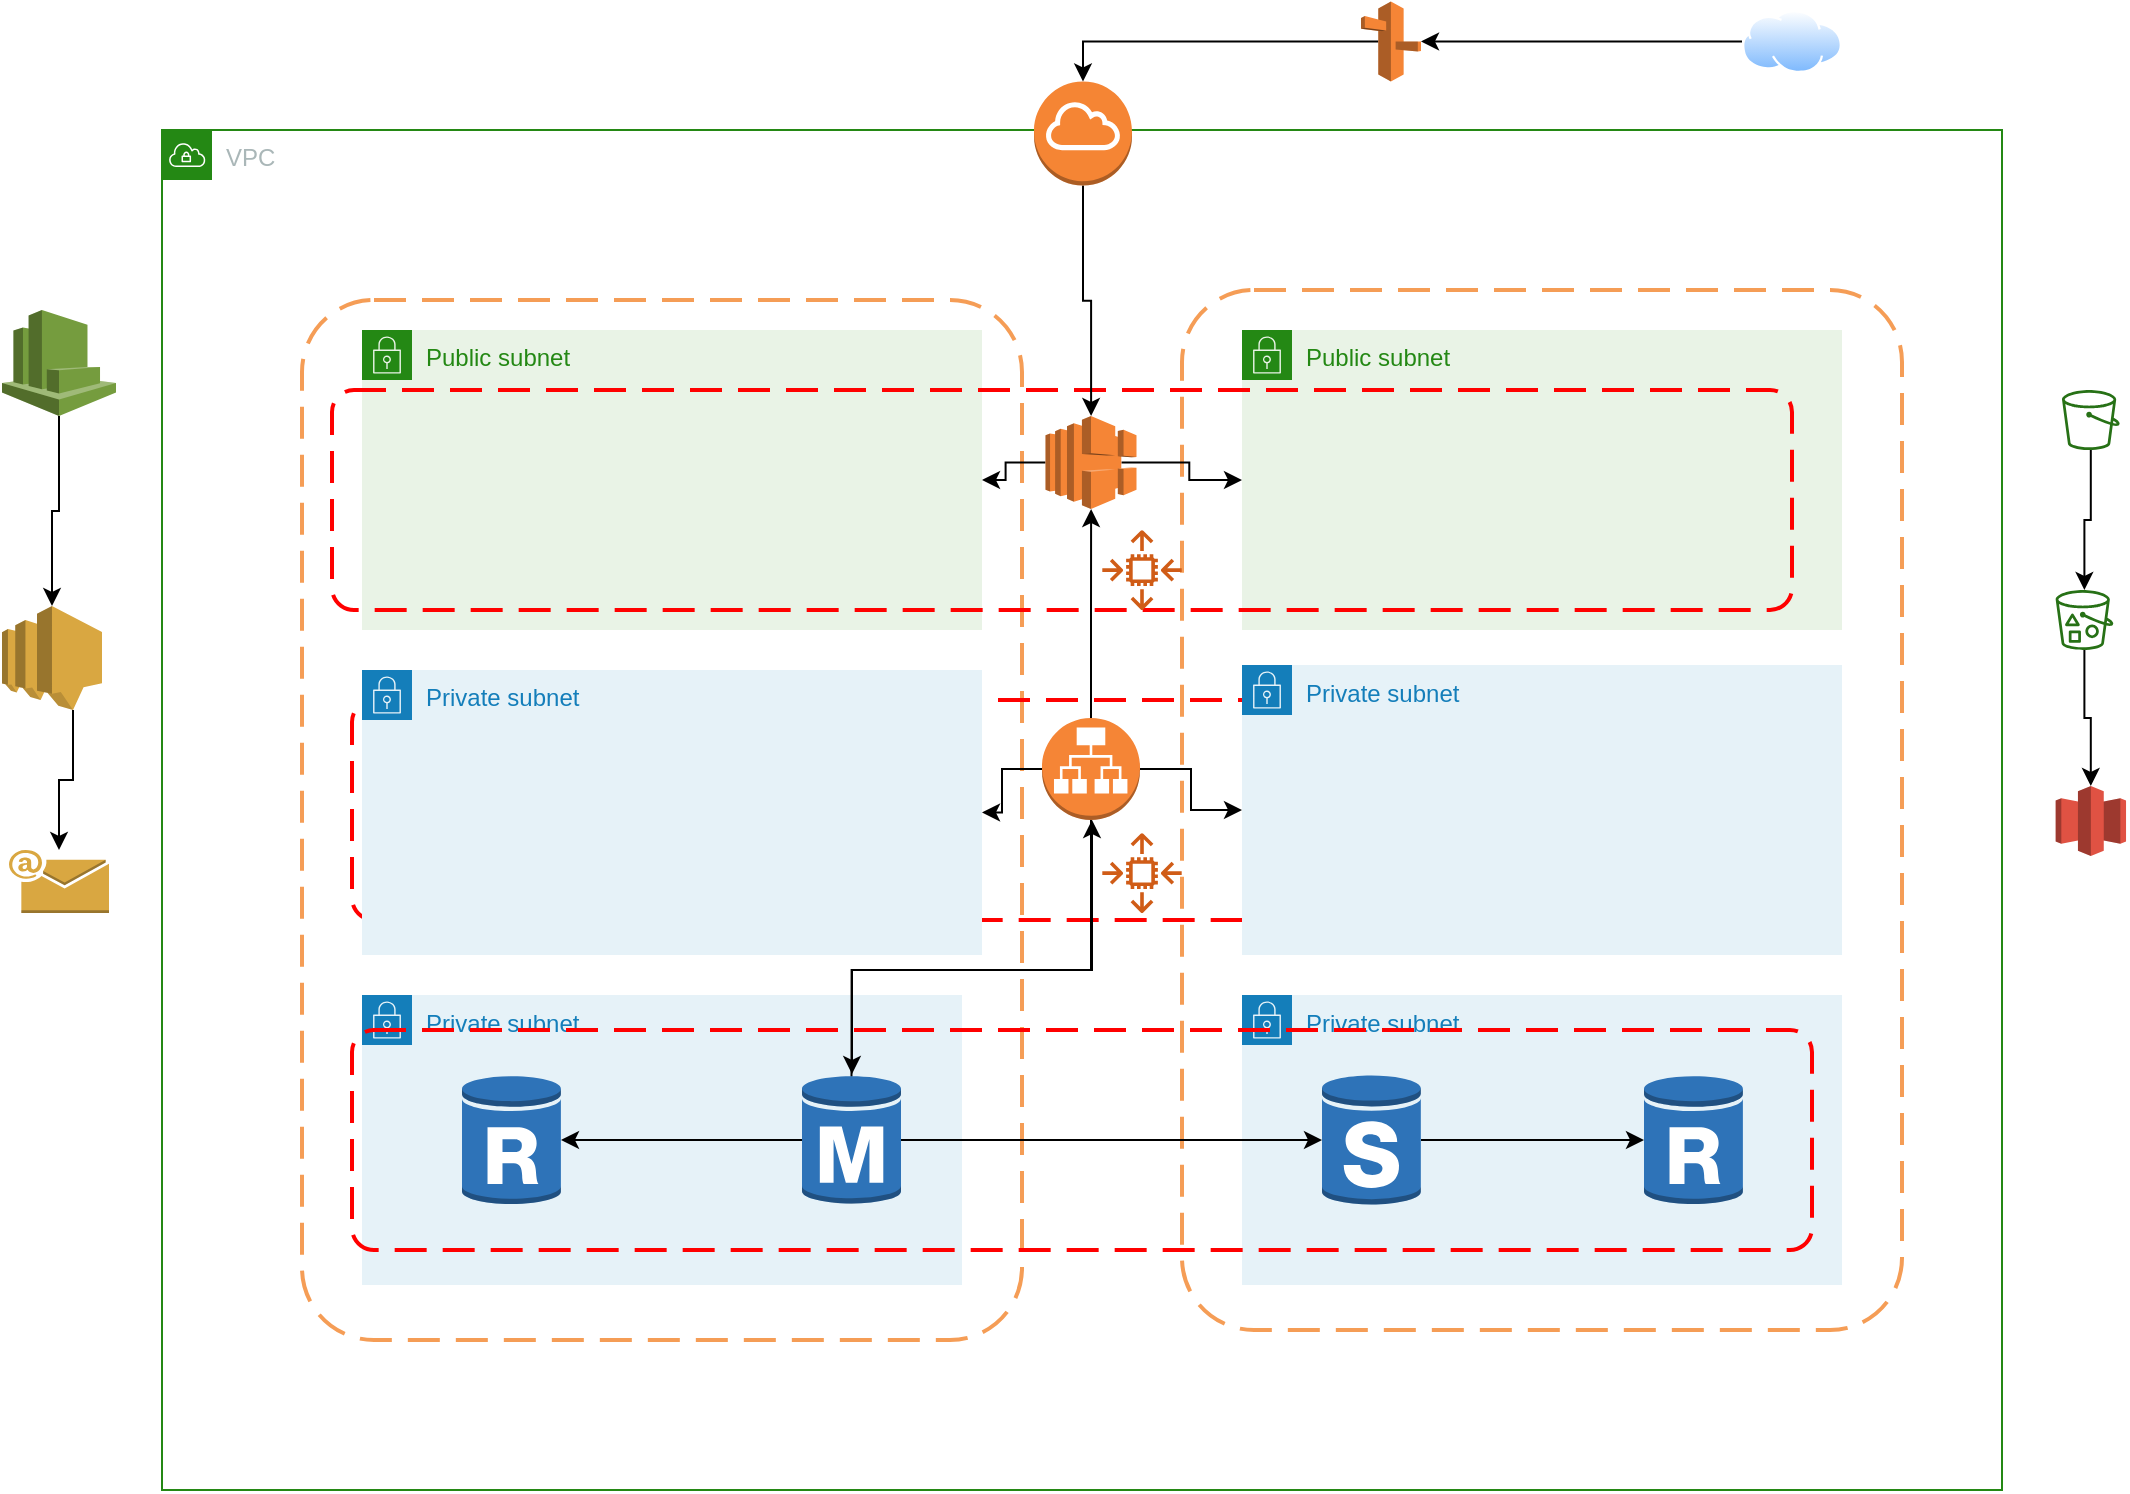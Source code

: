 <mxfile version="12.8.4" type="github">
  <diagram id="fgnYmE3izWYNrjhfP__V" name="Page-1">
    <mxGraphModel dx="1278" dy="609" grid="1" gridSize="10" guides="1" tooltips="1" connect="1" arrows="1" fold="1" page="1" pageScale="1" pageWidth="1100" pageHeight="850" math="0" shadow="0">
      <root>
        <mxCell id="0" />
        <mxCell id="1" parent="0" />
        <mxCell id="WxUVMF5Bl-MjO6CZi5yv-3" value="" style="rounded=1;arcSize=10;dashed=1;strokeColor=#F59D56;fillColor=none;gradientColor=none;dashPattern=8 4;strokeWidth=2;" parent="1" vertex="1">
          <mxGeometry x="160" y="165" width="360" height="520" as="geometry" />
        </mxCell>
        <mxCell id="WxUVMF5Bl-MjO6CZi5yv-4" value="" style="rounded=1;arcSize=10;dashed=1;strokeColor=#F59D56;fillColor=none;gradientColor=none;dashPattern=8 4;strokeWidth=2;" parent="1" vertex="1">
          <mxGeometry x="600" y="160" width="360" height="520" as="geometry" />
        </mxCell>
        <mxCell id="WxUVMF5Bl-MjO6CZi5yv-1" value="VPC" style="points=[[0,0],[0.25,0],[0.5,0],[0.75,0],[1,0],[1,0.25],[1,0.5],[1,0.75],[1,1],[0.75,1],[0.5,1],[0.25,1],[0,1],[0,0.75],[0,0.5],[0,0.25]];outlineConnect=0;gradientColor=none;html=1;whiteSpace=wrap;fontSize=12;fontStyle=0;shape=mxgraph.aws4.group;grIcon=mxgraph.aws4.group_vpc;strokeColor=#248814;fillColor=none;verticalAlign=top;align=left;spacingLeft=30;fontColor=#AAB7B8;dashed=0;" parent="1" vertex="1">
          <mxGeometry x="90" y="80" width="920" height="680" as="geometry" />
        </mxCell>
        <mxCell id="WxUVMF5Bl-MjO6CZi5yv-6" value="" style="rounded=1;arcSize=10;dashed=1;strokeColor=#ff0000;fillColor=none;gradientColor=none;dashPattern=8 4;strokeWidth=2;" parent="1" vertex="1">
          <mxGeometry x="185" y="365" width="730" height="110" as="geometry" />
        </mxCell>
        <mxCell id="WxUVMF5Bl-MjO6CZi5yv-17" value="Private subnet" style="points=[[0,0],[0.25,0],[0.5,0],[0.75,0],[1,0],[1,0.25],[1,0.5],[1,0.75],[1,1],[0.75,1],[0.5,1],[0.25,1],[0,1],[0,0.75],[0,0.5],[0,0.25]];outlineConnect=0;gradientColor=none;html=1;whiteSpace=wrap;fontSize=12;fontStyle=0;shape=mxgraph.aws4.group;grIcon=mxgraph.aws4.group_security_group;grStroke=0;strokeColor=#147EBA;fillColor=#E6F2F8;verticalAlign=top;align=left;spacingLeft=30;fontColor=#147EBA;dashed=0;" parent="1" vertex="1">
          <mxGeometry x="190" y="512.5" width="300" height="145" as="geometry" />
        </mxCell>
        <mxCell id="WxUVMF5Bl-MjO6CZi5yv-18" value="Private subnet" style="points=[[0,0],[0.25,0],[0.5,0],[0.75,0],[1,0],[1,0.25],[1,0.5],[1,0.75],[1,1],[0.75,1],[0.5,1],[0.25,1],[0,1],[0,0.75],[0,0.5],[0,0.25]];outlineConnect=0;gradientColor=none;html=1;whiteSpace=wrap;fontSize=12;fontStyle=0;shape=mxgraph.aws4.group;grIcon=mxgraph.aws4.group_security_group;grStroke=0;strokeColor=#147EBA;fillColor=#E6F2F8;verticalAlign=top;align=left;spacingLeft=30;fontColor=#147EBA;dashed=0;" parent="1" vertex="1">
          <mxGeometry x="630" y="512.5" width="300" height="145" as="geometry" />
        </mxCell>
        <mxCell id="WxUVMF5Bl-MjO6CZi5yv-15" value="Private subnet" style="points=[[0,0],[0.25,0],[0.5,0],[0.75,0],[1,0],[1,0.25],[1,0.5],[1,0.75],[1,1],[0.75,1],[0.5,1],[0.25,1],[0,1],[0,0.75],[0,0.5],[0,0.25]];outlineConnect=0;gradientColor=none;html=1;whiteSpace=wrap;fontSize=12;fontStyle=0;shape=mxgraph.aws4.group;grIcon=mxgraph.aws4.group_security_group;grStroke=0;strokeColor=#147EBA;fillColor=#E6F2F8;verticalAlign=top;align=left;spacingLeft=30;fontColor=#147EBA;dashed=0;" parent="1" vertex="1">
          <mxGeometry x="630" y="347.5" width="300" height="145" as="geometry" />
        </mxCell>
        <mxCell id="WxUVMF5Bl-MjO6CZi5yv-14" value="Private subnet" style="points=[[0,0],[0.25,0],[0.5,0],[0.75,0],[1,0],[1,0.25],[1,0.5],[1,0.75],[1,1],[0.75,1],[0.5,1],[0.25,1],[0,1],[0,0.75],[0,0.5],[0,0.25]];outlineConnect=0;gradientColor=none;html=1;whiteSpace=wrap;fontSize=12;fontStyle=0;shape=mxgraph.aws4.group;grIcon=mxgraph.aws4.group_security_group;grStroke=0;strokeColor=#147EBA;fillColor=#E6F2F8;verticalAlign=top;align=left;spacingLeft=30;fontColor=#147EBA;dashed=0;" parent="1" vertex="1">
          <mxGeometry x="190" y="350" width="310" height="142.5" as="geometry" />
        </mxCell>
        <mxCell id="WxUVMF5Bl-MjO6CZi5yv-19" value="Public subnet" style="points=[[0,0],[0.25,0],[0.5,0],[0.75,0],[1,0],[1,0.25],[1,0.5],[1,0.75],[1,1],[0.75,1],[0.5,1],[0.25,1],[0,1],[0,0.75],[0,0.5],[0,0.25]];outlineConnect=0;gradientColor=none;html=1;whiteSpace=wrap;fontSize=12;fontStyle=0;shape=mxgraph.aws4.group;grIcon=mxgraph.aws4.group_security_group;grStroke=0;strokeColor=#248814;fillColor=#E9F3E6;verticalAlign=top;align=left;spacingLeft=30;fontColor=#248814;dashed=0;" parent="1" vertex="1">
          <mxGeometry x="190" y="180" width="310" height="150" as="geometry" />
        </mxCell>
        <mxCell id="WxUVMF5Bl-MjO6CZi5yv-20" value="Public subnet" style="points=[[0,0],[0.25,0],[0.5,0],[0.75,0],[1,0],[1,0.25],[1,0.5],[1,0.75],[1,1],[0.75,1],[0.5,1],[0.25,1],[0,1],[0,0.75],[0,0.5],[0,0.25]];outlineConnect=0;gradientColor=none;html=1;whiteSpace=wrap;fontSize=12;fontStyle=0;shape=mxgraph.aws4.group;grIcon=mxgraph.aws4.group_security_group;grStroke=0;strokeColor=#248814;fillColor=#E9F3E6;verticalAlign=top;align=left;spacingLeft=30;fontColor=#248814;dashed=0;" parent="1" vertex="1">
          <mxGeometry x="630" y="180" width="300" height="150" as="geometry" />
        </mxCell>
        <mxCell id="WxUVMF5Bl-MjO6CZi5yv-5" value="" style="rounded=1;arcSize=10;dashed=1;strokeColor=#ff0000;fillColor=none;gradientColor=none;dashPattern=8 4;strokeWidth=2;" parent="1" vertex="1">
          <mxGeometry x="175" y="210" width="730" height="110" as="geometry" />
        </mxCell>
        <mxCell id="WxUVMF5Bl-MjO6CZi5yv-7" value="" style="rounded=1;arcSize=10;dashed=1;strokeColor=#ff0000;fillColor=none;gradientColor=none;dashPattern=8 4;strokeWidth=2;" parent="1" vertex="1">
          <mxGeometry x="185" y="530" width="730" height="110" as="geometry" />
        </mxCell>
        <mxCell id="WxUVMF5Bl-MjO6CZi5yv-48" style="edgeStyle=orthogonalEdgeStyle;rounded=0;orthogonalLoop=1;jettySize=auto;html=1;exitX=0;exitY=0.5;exitDx=0;exitDy=0;entryX=1;entryY=0.5;entryDx=0;entryDy=0;entryPerimeter=0;" parent="1" source="WxUVMF5Bl-MjO6CZi5yv-8" target="WxUVMF5Bl-MjO6CZi5yv-47" edge="1">
          <mxGeometry relative="1" as="geometry" />
        </mxCell>
        <mxCell id="WxUVMF5Bl-MjO6CZi5yv-8" value="" style="aspect=fixed;perimeter=ellipsePerimeter;html=1;align=center;shadow=0;dashed=0;spacingTop=3;image;image=img/lib/active_directory/internet_cloud.svg;" parent="1" vertex="1">
          <mxGeometry x="880" y="20" width="50" height="31.5" as="geometry" />
        </mxCell>
        <mxCell id="WxUVMF5Bl-MjO6CZi5yv-37" style="edgeStyle=orthogonalEdgeStyle;rounded=0;orthogonalLoop=1;jettySize=auto;html=1;exitX=0.5;exitY=1;exitDx=0;exitDy=0;exitPerimeter=0;" parent="1" source="WxUVMF5Bl-MjO6CZi5yv-9" target="WxUVMF5Bl-MjO6CZi5yv-25" edge="1">
          <mxGeometry relative="1" as="geometry" />
        </mxCell>
        <mxCell id="WxUVMF5Bl-MjO6CZi5yv-9" value="" style="outlineConnect=0;dashed=0;verticalLabelPosition=bottom;verticalAlign=top;align=center;html=1;shape=mxgraph.aws3.internet_gateway;fillColor=#F58534;gradientColor=none;" parent="1" vertex="1">
          <mxGeometry x="526" y="55.75" width="49" height="52" as="geometry" />
        </mxCell>
        <mxCell id="WxUVMF5Bl-MjO6CZi5yv-40" style="edgeStyle=orthogonalEdgeStyle;rounded=0;orthogonalLoop=1;jettySize=auto;html=1;exitX=1;exitY=0.5;exitDx=0;exitDy=0;exitPerimeter=0;" parent="1" source="WxUVMF5Bl-MjO6CZi5yv-23" target="WxUVMF5Bl-MjO6CZi5yv-15" edge="1">
          <mxGeometry relative="1" as="geometry" />
        </mxCell>
        <mxCell id="WxUVMF5Bl-MjO6CZi5yv-41" style="edgeStyle=orthogonalEdgeStyle;rounded=0;orthogonalLoop=1;jettySize=auto;html=1;exitX=0;exitY=0.5;exitDx=0;exitDy=0;exitPerimeter=0;" parent="1" source="WxUVMF5Bl-MjO6CZi5yv-23" target="WxUVMF5Bl-MjO6CZi5yv-14" edge="1">
          <mxGeometry relative="1" as="geometry" />
        </mxCell>
        <mxCell id="WxUVMF5Bl-MjO6CZi5yv-42" style="edgeStyle=orthogonalEdgeStyle;rounded=0;orthogonalLoop=1;jettySize=auto;html=1;exitX=0.5;exitY=0;exitDx=0;exitDy=0;exitPerimeter=0;" parent="1" source="WxUVMF5Bl-MjO6CZi5yv-23" target="WxUVMF5Bl-MjO6CZi5yv-25" edge="1">
          <mxGeometry relative="1" as="geometry" />
        </mxCell>
        <mxCell id="WxUVMF5Bl-MjO6CZi5yv-53" style="edgeStyle=orthogonalEdgeStyle;rounded=0;orthogonalLoop=1;jettySize=auto;html=1;exitX=0.5;exitY=1;exitDx=0;exitDy=0;exitPerimeter=0;" parent="1" source="WxUVMF5Bl-MjO6CZi5yv-23" target="WxUVMF5Bl-MjO6CZi5yv-26" edge="1">
          <mxGeometry relative="1" as="geometry">
            <Array as="points">
              <mxPoint x="555" y="500" />
              <mxPoint x="435" y="500" />
            </Array>
          </mxGeometry>
        </mxCell>
        <mxCell id="WxUVMF5Bl-MjO6CZi5yv-23" value="" style="outlineConnect=0;dashed=0;verticalLabelPosition=bottom;verticalAlign=top;align=center;html=1;shape=mxgraph.aws3.application_load_balancer;fillColor=#F58536;gradientColor=none;" parent="1" vertex="1">
          <mxGeometry x="530" y="374" width="49" height="51" as="geometry" />
        </mxCell>
        <mxCell id="WxUVMF5Bl-MjO6CZi5yv-50" style="edgeStyle=orthogonalEdgeStyle;rounded=0;orthogonalLoop=1;jettySize=auto;html=1;exitX=0.835;exitY=0.5;exitDx=0;exitDy=0;exitPerimeter=0;" parent="1" source="WxUVMF5Bl-MjO6CZi5yv-25" target="WxUVMF5Bl-MjO6CZi5yv-20" edge="1">
          <mxGeometry relative="1" as="geometry" />
        </mxCell>
        <mxCell id="WxUVMF5Bl-MjO6CZi5yv-51" style="edgeStyle=orthogonalEdgeStyle;rounded=0;orthogonalLoop=1;jettySize=auto;html=1;exitX=0;exitY=0.5;exitDx=0;exitDy=0;exitPerimeter=0;" parent="1" source="WxUVMF5Bl-MjO6CZi5yv-25" target="WxUVMF5Bl-MjO6CZi5yv-19" edge="1">
          <mxGeometry relative="1" as="geometry" />
        </mxCell>
        <mxCell id="WxUVMF5Bl-MjO6CZi5yv-25" value="" style="outlineConnect=0;dashed=0;verticalLabelPosition=bottom;verticalAlign=top;align=center;html=1;shape=mxgraph.aws3.elastic_load_balancing;fillColor=#F58536;gradientColor=none;" parent="1" vertex="1">
          <mxGeometry x="531.75" y="223" width="45.5" height="46.5" as="geometry" />
        </mxCell>
        <mxCell id="WxUVMF5Bl-MjO6CZi5yv-43" style="edgeStyle=orthogonalEdgeStyle;rounded=0;orthogonalLoop=1;jettySize=auto;html=1;exitX=1;exitY=0.5;exitDx=0;exitDy=0;exitPerimeter=0;" parent="1" source="WxUVMF5Bl-MjO6CZi5yv-26" target="WxUVMF5Bl-MjO6CZi5yv-27" edge="1">
          <mxGeometry relative="1" as="geometry" />
        </mxCell>
        <mxCell id="WxUVMF5Bl-MjO6CZi5yv-52" style="edgeStyle=orthogonalEdgeStyle;rounded=0;orthogonalLoop=1;jettySize=auto;html=1;exitX=0;exitY=0.5;exitDx=0;exitDy=0;exitPerimeter=0;" parent="1" source="WxUVMF5Bl-MjO6CZi5yv-26" target="WxUVMF5Bl-MjO6CZi5yv-28" edge="1">
          <mxGeometry relative="1" as="geometry" />
        </mxCell>
        <mxCell id="WxUVMF5Bl-MjO6CZi5yv-54" style="edgeStyle=orthogonalEdgeStyle;rounded=0;orthogonalLoop=1;jettySize=auto;html=1;exitX=0.5;exitY=0.02;exitDx=0;exitDy=0;exitPerimeter=0;" parent="1" source="WxUVMF5Bl-MjO6CZi5yv-26" target="WxUVMF5Bl-MjO6CZi5yv-23" edge="1">
          <mxGeometry relative="1" as="geometry">
            <Array as="points">
              <mxPoint x="435" y="500" />
              <mxPoint x="555" y="500" />
            </Array>
          </mxGeometry>
        </mxCell>
        <mxCell id="WxUVMF5Bl-MjO6CZi5yv-26" value="" style="outlineConnect=0;dashed=0;verticalLabelPosition=bottom;verticalAlign=top;align=center;html=1;shape=mxgraph.aws3.rds_db_instance;fillColor=#2E73B8;gradientColor=none;" parent="1" vertex="1">
          <mxGeometry x="410" y="552" width="49.5" height="66" as="geometry" />
        </mxCell>
        <mxCell id="WxUVMF5Bl-MjO6CZi5yv-45" style="edgeStyle=orthogonalEdgeStyle;rounded=0;orthogonalLoop=1;jettySize=auto;html=1;exitX=1;exitY=0.5;exitDx=0;exitDy=0;exitPerimeter=0;entryX=0;entryY=0.5;entryDx=0;entryDy=0;entryPerimeter=0;" parent="1" source="WxUVMF5Bl-MjO6CZi5yv-27" target="WxUVMF5Bl-MjO6CZi5yv-29" edge="1">
          <mxGeometry relative="1" as="geometry" />
        </mxCell>
        <mxCell id="WxUVMF5Bl-MjO6CZi5yv-27" value="" style="outlineConnect=0;dashed=0;verticalLabelPosition=bottom;verticalAlign=top;align=center;html=1;shape=mxgraph.aws3.rds_db_instance_standby_multi_az;fillColor=#2E73B8;gradientColor=none;" parent="1" vertex="1">
          <mxGeometry x="670" y="552" width="49.5" height="66" as="geometry" />
        </mxCell>
        <mxCell id="WxUVMF5Bl-MjO6CZi5yv-28" value="" style="outlineConnect=0;dashed=0;verticalLabelPosition=bottom;verticalAlign=top;align=center;html=1;shape=mxgraph.aws3.rds_db_instance_read_replica;fillColor=#2E73B8;gradientColor=none;" parent="1" vertex="1">
          <mxGeometry x="240" y="552" width="49.5" height="66" as="geometry" />
        </mxCell>
        <mxCell id="WxUVMF5Bl-MjO6CZi5yv-29" value="" style="outlineConnect=0;dashed=0;verticalLabelPosition=bottom;verticalAlign=top;align=center;html=1;shape=mxgraph.aws3.rds_db_instance_read_replica;fillColor=#2E73B8;gradientColor=none;" parent="1" vertex="1">
          <mxGeometry x="831" y="552" width="49.5" height="66" as="geometry" />
        </mxCell>
        <mxCell id="WxUVMF5Bl-MjO6CZi5yv-32" style="edgeStyle=orthogonalEdgeStyle;rounded=0;orthogonalLoop=1;jettySize=auto;html=1;exitX=0.5;exitY=1;exitDx=0;exitDy=0;exitPerimeter=0;entryX=0.5;entryY=0;entryDx=0;entryDy=0;entryPerimeter=0;" parent="1" source="WxUVMF5Bl-MjO6CZi5yv-30" target="WxUVMF5Bl-MjO6CZi5yv-31" edge="1">
          <mxGeometry relative="1" as="geometry" />
        </mxCell>
        <mxCell id="WxUVMF5Bl-MjO6CZi5yv-30" value="" style="outlineConnect=0;dashed=0;verticalLabelPosition=bottom;verticalAlign=top;align=center;html=1;shape=mxgraph.aws3.cloudwatch;fillColor=#759C3E;gradientColor=none;" parent="1" vertex="1">
          <mxGeometry x="10" y="170" width="57" height="53" as="geometry" />
        </mxCell>
        <mxCell id="gUVB6NGTH17oN7rdJM-A-10" style="edgeStyle=orthogonalEdgeStyle;rounded=0;orthogonalLoop=1;jettySize=auto;html=1;exitX=0.71;exitY=1;exitDx=0;exitDy=0;exitPerimeter=0;" edge="1" parent="1" source="WxUVMF5Bl-MjO6CZi5yv-31" target="gUVB6NGTH17oN7rdJM-A-9">
          <mxGeometry relative="1" as="geometry" />
        </mxCell>
        <mxCell id="WxUVMF5Bl-MjO6CZi5yv-31" value="" style="outlineConnect=0;dashed=0;verticalLabelPosition=bottom;verticalAlign=top;align=center;html=1;shape=mxgraph.aws3.sns;fillColor=#D9A741;gradientColor=none;" parent="1" vertex="1">
          <mxGeometry x="10" y="318" width="50" height="52" as="geometry" />
        </mxCell>
        <mxCell id="gUVB6NGTH17oN7rdJM-A-11" style="edgeStyle=orthogonalEdgeStyle;rounded=0;orthogonalLoop=1;jettySize=auto;html=1;" edge="1" parent="1" source="WxUVMF5Bl-MjO6CZi5yv-33" target="gUVB6NGTH17oN7rdJM-A-1">
          <mxGeometry relative="1" as="geometry" />
        </mxCell>
        <mxCell id="WxUVMF5Bl-MjO6CZi5yv-33" value="" style="outlineConnect=0;fontColor=#232F3E;gradientColor=none;fillColor=#277116;strokeColor=none;dashed=0;verticalLabelPosition=bottom;verticalAlign=top;align=center;html=1;fontSize=12;fontStyle=0;aspect=fixed;pointerEvents=1;shape=mxgraph.aws4.bucket;" parent="1" vertex="1">
          <mxGeometry x="1040" y="210" width="28.85" height="30" as="geometry" />
        </mxCell>
        <mxCell id="WxUVMF5Bl-MjO6CZi5yv-34" value="" style="outlineConnect=0;dashed=0;verticalLabelPosition=bottom;verticalAlign=top;align=center;html=1;shape=mxgraph.aws3.glacier;fillColor=#E05243;gradientColor=none;" parent="1" vertex="1">
          <mxGeometry x="1036.83" y="408" width="35.19" height="35" as="geometry" />
        </mxCell>
        <mxCell id="gUVB6NGTH17oN7rdJM-A-7" style="edgeStyle=orthogonalEdgeStyle;rounded=0;orthogonalLoop=1;jettySize=auto;html=1;exitX=0.29;exitY=0.5;exitDx=0;exitDy=0;exitPerimeter=0;entryX=0.5;entryY=0;entryDx=0;entryDy=0;entryPerimeter=0;" edge="1" parent="1" source="WxUVMF5Bl-MjO6CZi5yv-47" target="WxUVMF5Bl-MjO6CZi5yv-9">
          <mxGeometry relative="1" as="geometry" />
        </mxCell>
        <mxCell id="WxUVMF5Bl-MjO6CZi5yv-47" value="" style="outlineConnect=0;dashed=0;verticalLabelPosition=bottom;verticalAlign=top;align=center;html=1;shape=mxgraph.aws3.route_53;fillColor=#F58536;gradientColor=none;" parent="1" vertex="1">
          <mxGeometry x="689.5" y="15.75" width="30" height="40" as="geometry" />
        </mxCell>
        <mxCell id="gUVB6NGTH17oN7rdJM-A-12" style="edgeStyle=orthogonalEdgeStyle;rounded=0;orthogonalLoop=1;jettySize=auto;html=1;" edge="1" parent="1" source="gUVB6NGTH17oN7rdJM-A-1" target="WxUVMF5Bl-MjO6CZi5yv-34">
          <mxGeometry relative="1" as="geometry" />
        </mxCell>
        <mxCell id="gUVB6NGTH17oN7rdJM-A-1" value="" style="outlineConnect=0;fontColor=#232F3E;gradientColor=none;fillColor=#277116;strokeColor=none;dashed=0;verticalLabelPosition=bottom;verticalAlign=top;align=center;html=1;fontSize=12;fontStyle=0;aspect=fixed;pointerEvents=1;shape=mxgraph.aws4.bucket_with_objects;" vertex="1" parent="1">
          <mxGeometry x="1036.83" y="310" width="28.85" height="30" as="geometry" />
        </mxCell>
        <mxCell id="gUVB6NGTH17oN7rdJM-A-4" value="" style="outlineConnect=0;fontColor=#232F3E;gradientColor=none;fillColor=#D05C17;strokeColor=none;dashed=0;verticalLabelPosition=bottom;verticalAlign=top;align=center;html=1;fontSize=12;fontStyle=0;aspect=fixed;pointerEvents=1;shape=mxgraph.aws4.auto_scaling2;" vertex="1" parent="1">
          <mxGeometry x="560" y="431.5" width="40" height="40" as="geometry" />
        </mxCell>
        <mxCell id="gUVB6NGTH17oN7rdJM-A-5" value="" style="outlineConnect=0;fontColor=#232F3E;gradientColor=none;fillColor=#D05C17;strokeColor=none;dashed=0;verticalLabelPosition=bottom;verticalAlign=top;align=center;html=1;fontSize=12;fontStyle=0;aspect=fixed;pointerEvents=1;shape=mxgraph.aws4.auto_scaling2;" vertex="1" parent="1">
          <mxGeometry x="560" y="280" width="40" height="40" as="geometry" />
        </mxCell>
        <mxCell id="gUVB6NGTH17oN7rdJM-A-9" value="" style="outlineConnect=0;dashed=0;verticalLabelPosition=bottom;verticalAlign=top;align=center;html=1;shape=mxgraph.aws3.email;fillColor=#D9A741;gradientColor=none;" vertex="1" parent="1">
          <mxGeometry x="13.5" y="440" width="50" height="31.5" as="geometry" />
        </mxCell>
      </root>
    </mxGraphModel>
  </diagram>
</mxfile>
